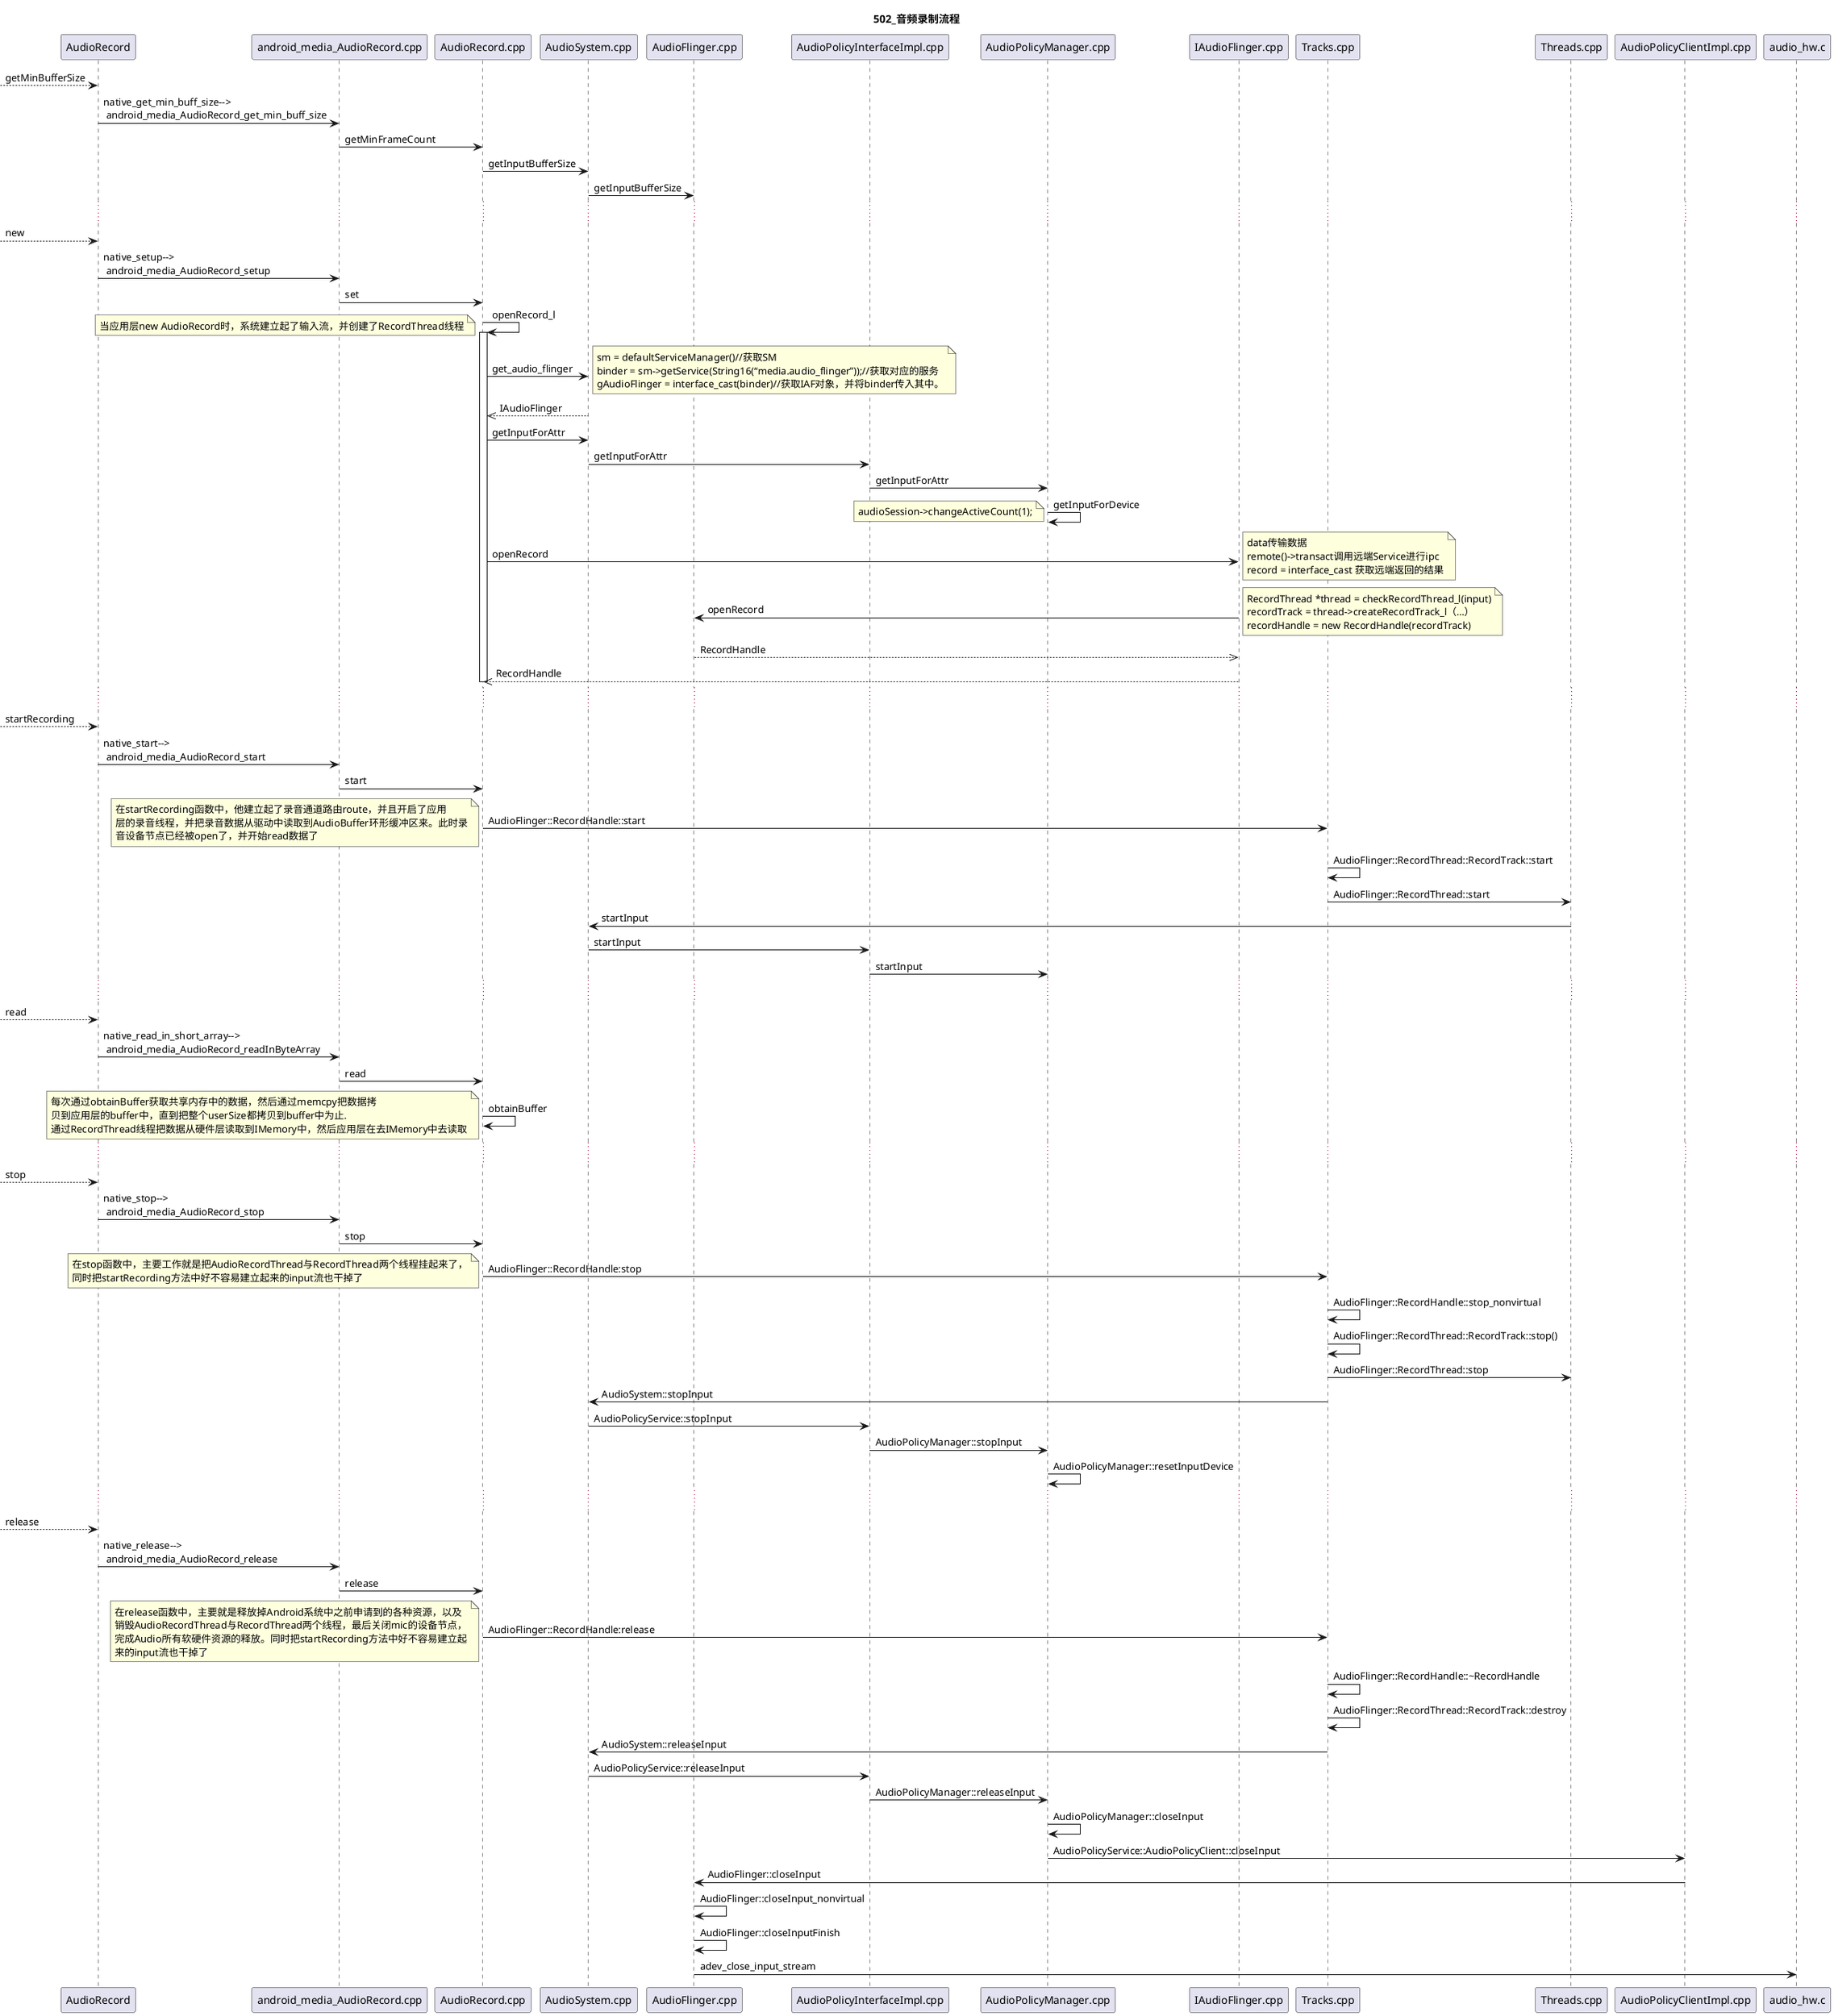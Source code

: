 @startuml
title 502_音频录制流程

[-->AudioRecord: getMinBufferSize
AudioRecord->android_media_AudioRecord.cpp: native_get_min_buff_size-->\n android_media_AudioRecord_get_min_buff_size
android_media_AudioRecord.cpp->AudioRecord.cpp:getMinFrameCount
AudioRecord.cpp->AudioSystem.cpp:getInputBufferSize
AudioSystem.cpp->AudioFlinger.cpp:getInputBufferSize


...




[-->AudioRecord: new
AudioRecord->android_media_AudioRecord.cpp: native_setup-->\n android_media_AudioRecord_setup
android_media_AudioRecord.cpp->AudioRecord.cpp:set
AudioRecord.cpp->AudioRecord.cpp:openRecord_l
note left
当应用层new AudioRecord时，系统建立起了输入流，并创建了RecordThread线程
end note

activate AudioRecord.cpp
AudioRecord.cpp->AudioSystem.cpp:get_audio_flinger
note right
sm = defaultServiceManager()//获取SM
binder = sm->getService(String16(“media.audio_flinger”));//获取对应的服务
gAudioFlinger = interface_cast(binder)//获取IAF对象，并将binder传入其中。
end note
AudioRecord.cpp<<--AudioSystem.cpp:IAudioFlinger

AudioRecord.cpp->AudioSystem.cpp:getInputForAttr
AudioSystem.cpp->AudioPolicyInterfaceImpl.cpp:getInputForAttr
AudioPolicyInterfaceImpl.cpp->AudioPolicyManager.cpp:getInputForAttr
AudioPolicyManager.cpp->AudioPolicyManager.cpp:getInputForDevice
note left:audioSession->changeActiveCount(1);

AudioRecord.cpp->IAudioFlinger.cpp:openRecord

note right
data传输数据
remote()->transact调用远端Service进行ipc
record = interface_cast 获取远端返回的结果
end note
IAudioFlinger.cpp->AudioFlinger.cpp:openRecord
note right
RecordThread *thread = checkRecordThread_l(input)
recordTrack = thread->createRecordTrack_l（…）
recordHandle = new RecordHandle(recordTrack)
end note

IAudioFlinger.cpp<<--AudioFlinger.cpp:RecordHandle
AudioRecord.cpp<<--IAudioFlinger.cpp:RecordHandle
deactivate AudioRecord.cpp


...
[-->AudioRecord: startRecording
AudioRecord->android_media_AudioRecord.cpp:  native_start-->\n android_media_AudioRecord_start
android_media_AudioRecord.cpp->AudioRecord.cpp:start
AudioRecord.cpp->Tracks.cpp:AudioFlinger::RecordHandle::start
note left
在startRecording函数中，他建立起了录音通道路由route，并且开启了应用
层的录音线程，并把录音数据从驱动中读取到AudioBuffer环形缓冲区来。此时录
音设备节点已经被open了，并开始read数据了
end note
Tracks.cpp->Tracks.cpp:AudioFlinger::RecordThread::RecordTrack::start
Tracks.cpp->Threads.cpp:AudioFlinger::RecordThread::start
Threads.cpp->AudioSystem.cpp:startInput
AudioSystem.cpp->AudioPolicyInterfaceImpl.cpp:startInput
AudioPolicyInterfaceImpl.cpp->AudioPolicyManager.cpp:startInput




...
[-->AudioRecord: read
AudioRecord->android_media_AudioRecord.cpp: native_read_in_short_array-->\n android_media_AudioRecord_readInByteArray
android_media_AudioRecord.cpp->AudioRecord.cpp:read
AudioRecord.cpp->AudioRecord.cpp:obtainBuffer
note left
每次通过obtainBuffer获取共享内存中的数据，然后通过memcpy把数据拷
贝到应用层的buffer中，直到把整个userSize都拷贝到buffer中为止.
通过RecordThread线程把数据从硬件层读取到IMemory中，然后应用层在去IMemory中去读取
end note
...



[-->AudioRecord: stop
AudioRecord->android_media_AudioRecord.cpp: native_stop-->\n android_media_AudioRecord_stop
android_media_AudioRecord.cpp->AudioRecord.cpp:stop
AudioRecord.cpp->Tracks.cpp:AudioFlinger::RecordHandle:stop
note left
在stop函数中，主要工作就是把AudioRecordThread与RecordThread两个线程挂起来了，
同时把startRecording方法中好不容易建立起来的input流也干掉了
end note
Tracks.cpp->Tracks.cpp: AudioFlinger::RecordHandle::stop_nonvirtual
Tracks.cpp->Tracks.cpp: AudioFlinger::RecordThread::RecordTrack::stop()
Tracks.cpp->Threads.cpp:  AudioFlinger::RecordThread::stop
Tracks.cpp->AudioSystem.cpp: AudioSystem::stopInput
AudioSystem.cpp->AudioPolicyInterfaceImpl.cpp:AudioPolicyService::stopInput
AudioPolicyInterfaceImpl.cpp->AudioPolicyManager.cpp: AudioPolicyManager::stopInput
AudioPolicyManager.cpp->AudioPolicyManager.cpp: AudioPolicyManager::resetInputDevice

...



[-->AudioRecord: release
AudioRecord->android_media_AudioRecord.cpp: native_release-->\n android_media_AudioRecord_release
android_media_AudioRecord.cpp->AudioRecord.cpp:release
AudioRecord.cpp->Tracks.cpp:AudioFlinger::RecordHandle:release
note left
在release函数中，主要就是释放掉Android系统中之前申请到的各种资源，以及
销毁AudioRecordThread与RecordThread两个线程，最后关闭mic的设备节点，
完成Audio所有软硬件资源的释放。同时把startRecording方法中好不容易建立起
来的input流也干掉了
end note
Tracks.cpp->Tracks.cpp:AudioFlinger::RecordHandle::~RecordHandle
Tracks.cpp->Tracks.cpp:AudioFlinger::RecordThread::RecordTrack::destroy
Tracks.cpp->AudioSystem.cpp:AudioSystem::releaseInput
AudioSystem.cpp->AudioPolicyInterfaceImpl.cpp:AudioPolicyService::releaseInput
AudioPolicyInterfaceImpl.cpp->AudioPolicyManager.cpp: AudioPolicyManager::releaseInput
AudioPolicyManager.cpp->AudioPolicyManager.cpp: AudioPolicyManager::closeInput
AudioPolicyManager.cpp->AudioPolicyClientImpl.cpp: AudioPolicyService::AudioPolicyClient::closeInput
AudioPolicyClientImpl.cpp->AudioFlinger.cpp: AudioFlinger::closeInput
AudioFlinger.cpp->AudioFlinger.cpp: AudioFlinger::closeInput_nonvirtual
AudioFlinger.cpp->AudioFlinger.cpp: AudioFlinger::closeInputFinish
AudioFlinger.cpp->audio_hw.c:adev_close_input_stream


@enduml